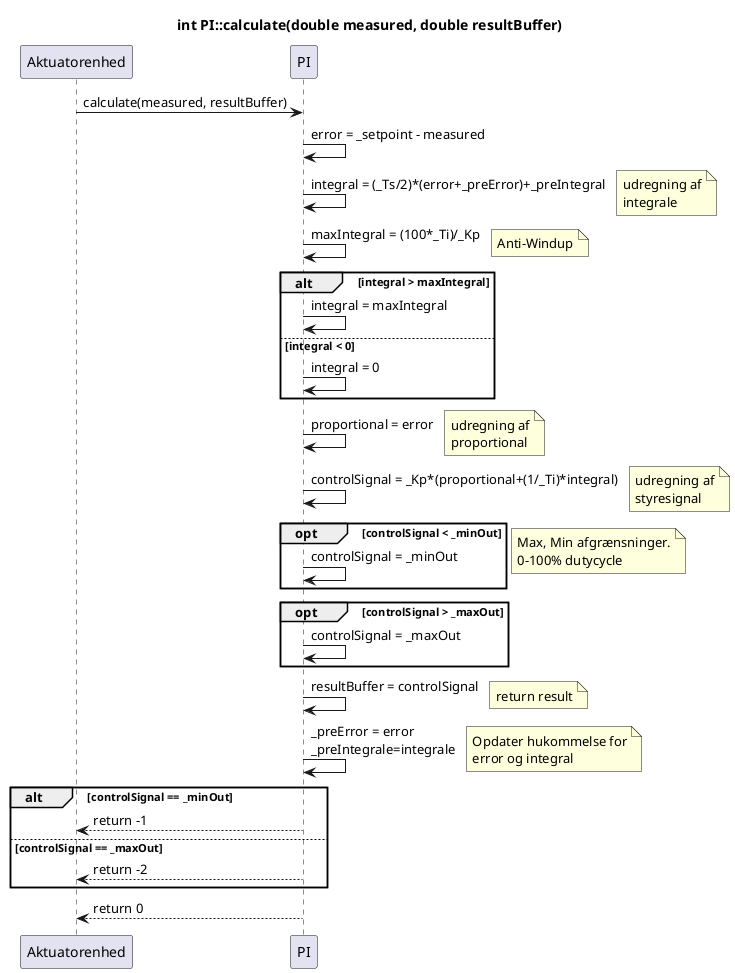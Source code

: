 @startuml SD_PI_calculate
title int PI::calculate(double measured, double resultBuffer)

participant Aktuatorenhed as a
participant PI

a -> PI : calculate(measured, resultBuffer)

PI -> PI : error = _setpoint - measured

PI -> PI : integral = (_Ts/2)*(error+_preError)+_preIntegral
note right : udregning af\nintegrale


PI -> PI : maxIntegral = (100*_Ti)/_Kp 
note right : Anti-Windup
alt integral > maxIntegral
    PI -> PI : integral = maxIntegral
else integral < 0
    PI -> PI : integral = 0
end 



PI -> PI : proportional = error
note right : udregning af\nproportional
PI -> PI : controlSignal = _Kp*(proportional+(1/_Ti)*integral)
note right : udregning af\nstyresignal

opt controlSignal < _minOut
    PI -> PI : controlSignal = _minOut
end
note right : Max, Min afgrænsninger.\n0-100% dutycycle
opt controlSignal > _maxOut
    PI -> PI : controlSignal = _maxOut
end
PI -> PI :resultBuffer = controlSignal
note right : return result
PI -> PI : _preError = error\n_preIntegrale=integrale
note right : Opdater hukommelse for\nerror og integral

alt controlSignal == _minOut
PI --> a : return -1
else controlSignal == _maxOut
PI --> a : return -2
end
PI --> a : return 0

@enduml